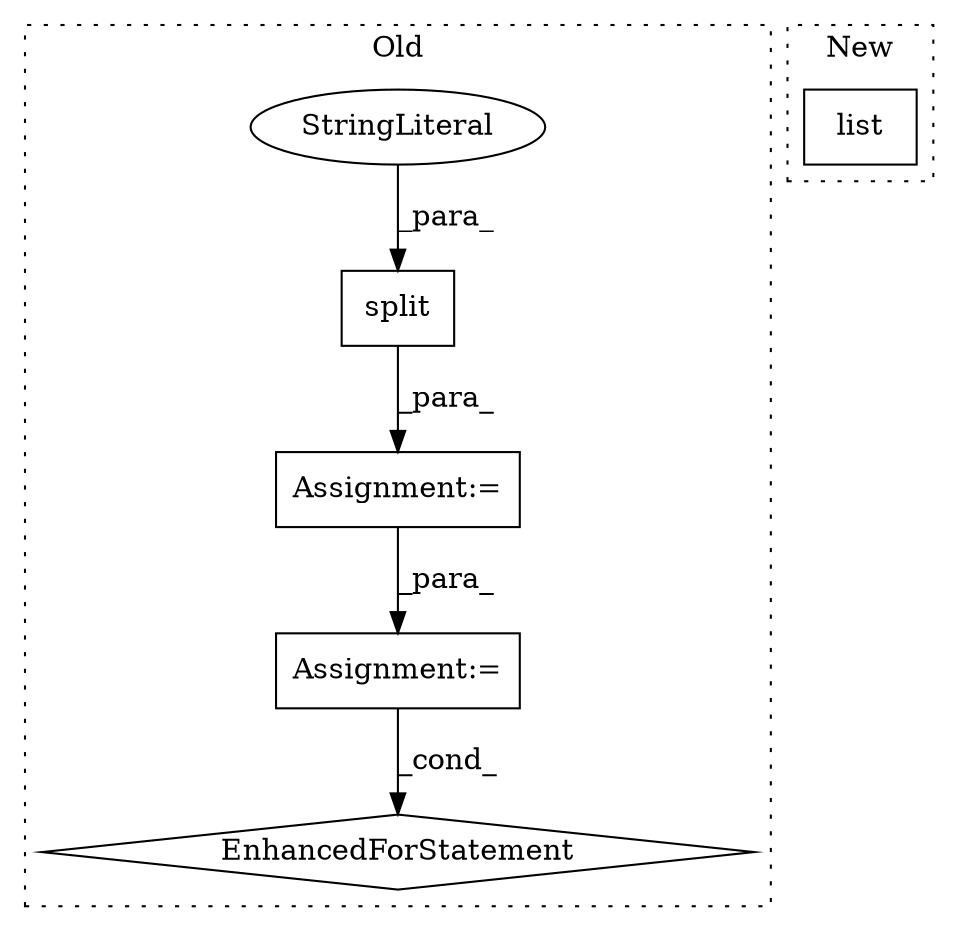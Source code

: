 digraph G {
subgraph cluster0 {
1 [label="split" a="32" s="6481,6505" l="6,1" shape="box"];
3 [label="Assignment:=" a="7" s="6480" l="1" shape="box"];
4 [label="StringLiteral" a="45" s="6495" l="10" shape="ellipse"];
5 [label="Assignment:=" a="7" s="6512,6612" l="53,2" shape="box"];
6 [label="EnhancedForStatement" a="70" s="6512,6612" l="53,2" shape="diamond"];
label = "Old";
style="dotted";
}
subgraph cluster1 {
2 [label="list" a="32" s="5092,5142" l="5,1" shape="box"];
label = "New";
style="dotted";
}
1 -> 3 [label="_para_"];
3 -> 5 [label="_para_"];
4 -> 1 [label="_para_"];
5 -> 6 [label="_cond_"];
}